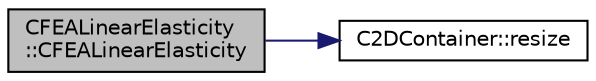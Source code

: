 digraph "CFEALinearElasticity::CFEALinearElasticity"
{
  edge [fontname="Helvetica",fontsize="10",labelfontname="Helvetica",labelfontsize="10"];
  node [fontname="Helvetica",fontsize="10",shape=record];
  rankdir="LR";
  Node33 [label="CFEALinearElasticity\l::CFEALinearElasticity",height=0.2,width=0.4,color="black", fillcolor="grey75", style="filled", fontcolor="black"];
  Node33 -> Node34 [color="midnightblue",fontsize="10",style="solid",fontname="Helvetica"];
  Node34 [label="C2DContainer::resize",height=0.2,width=0.4,color="black", fillcolor="white", style="filled",URL="$class_c2_d_container.html#adefb48b593f76aa322e228fea8f76127",tooltip="Request a change of size. "];
}
